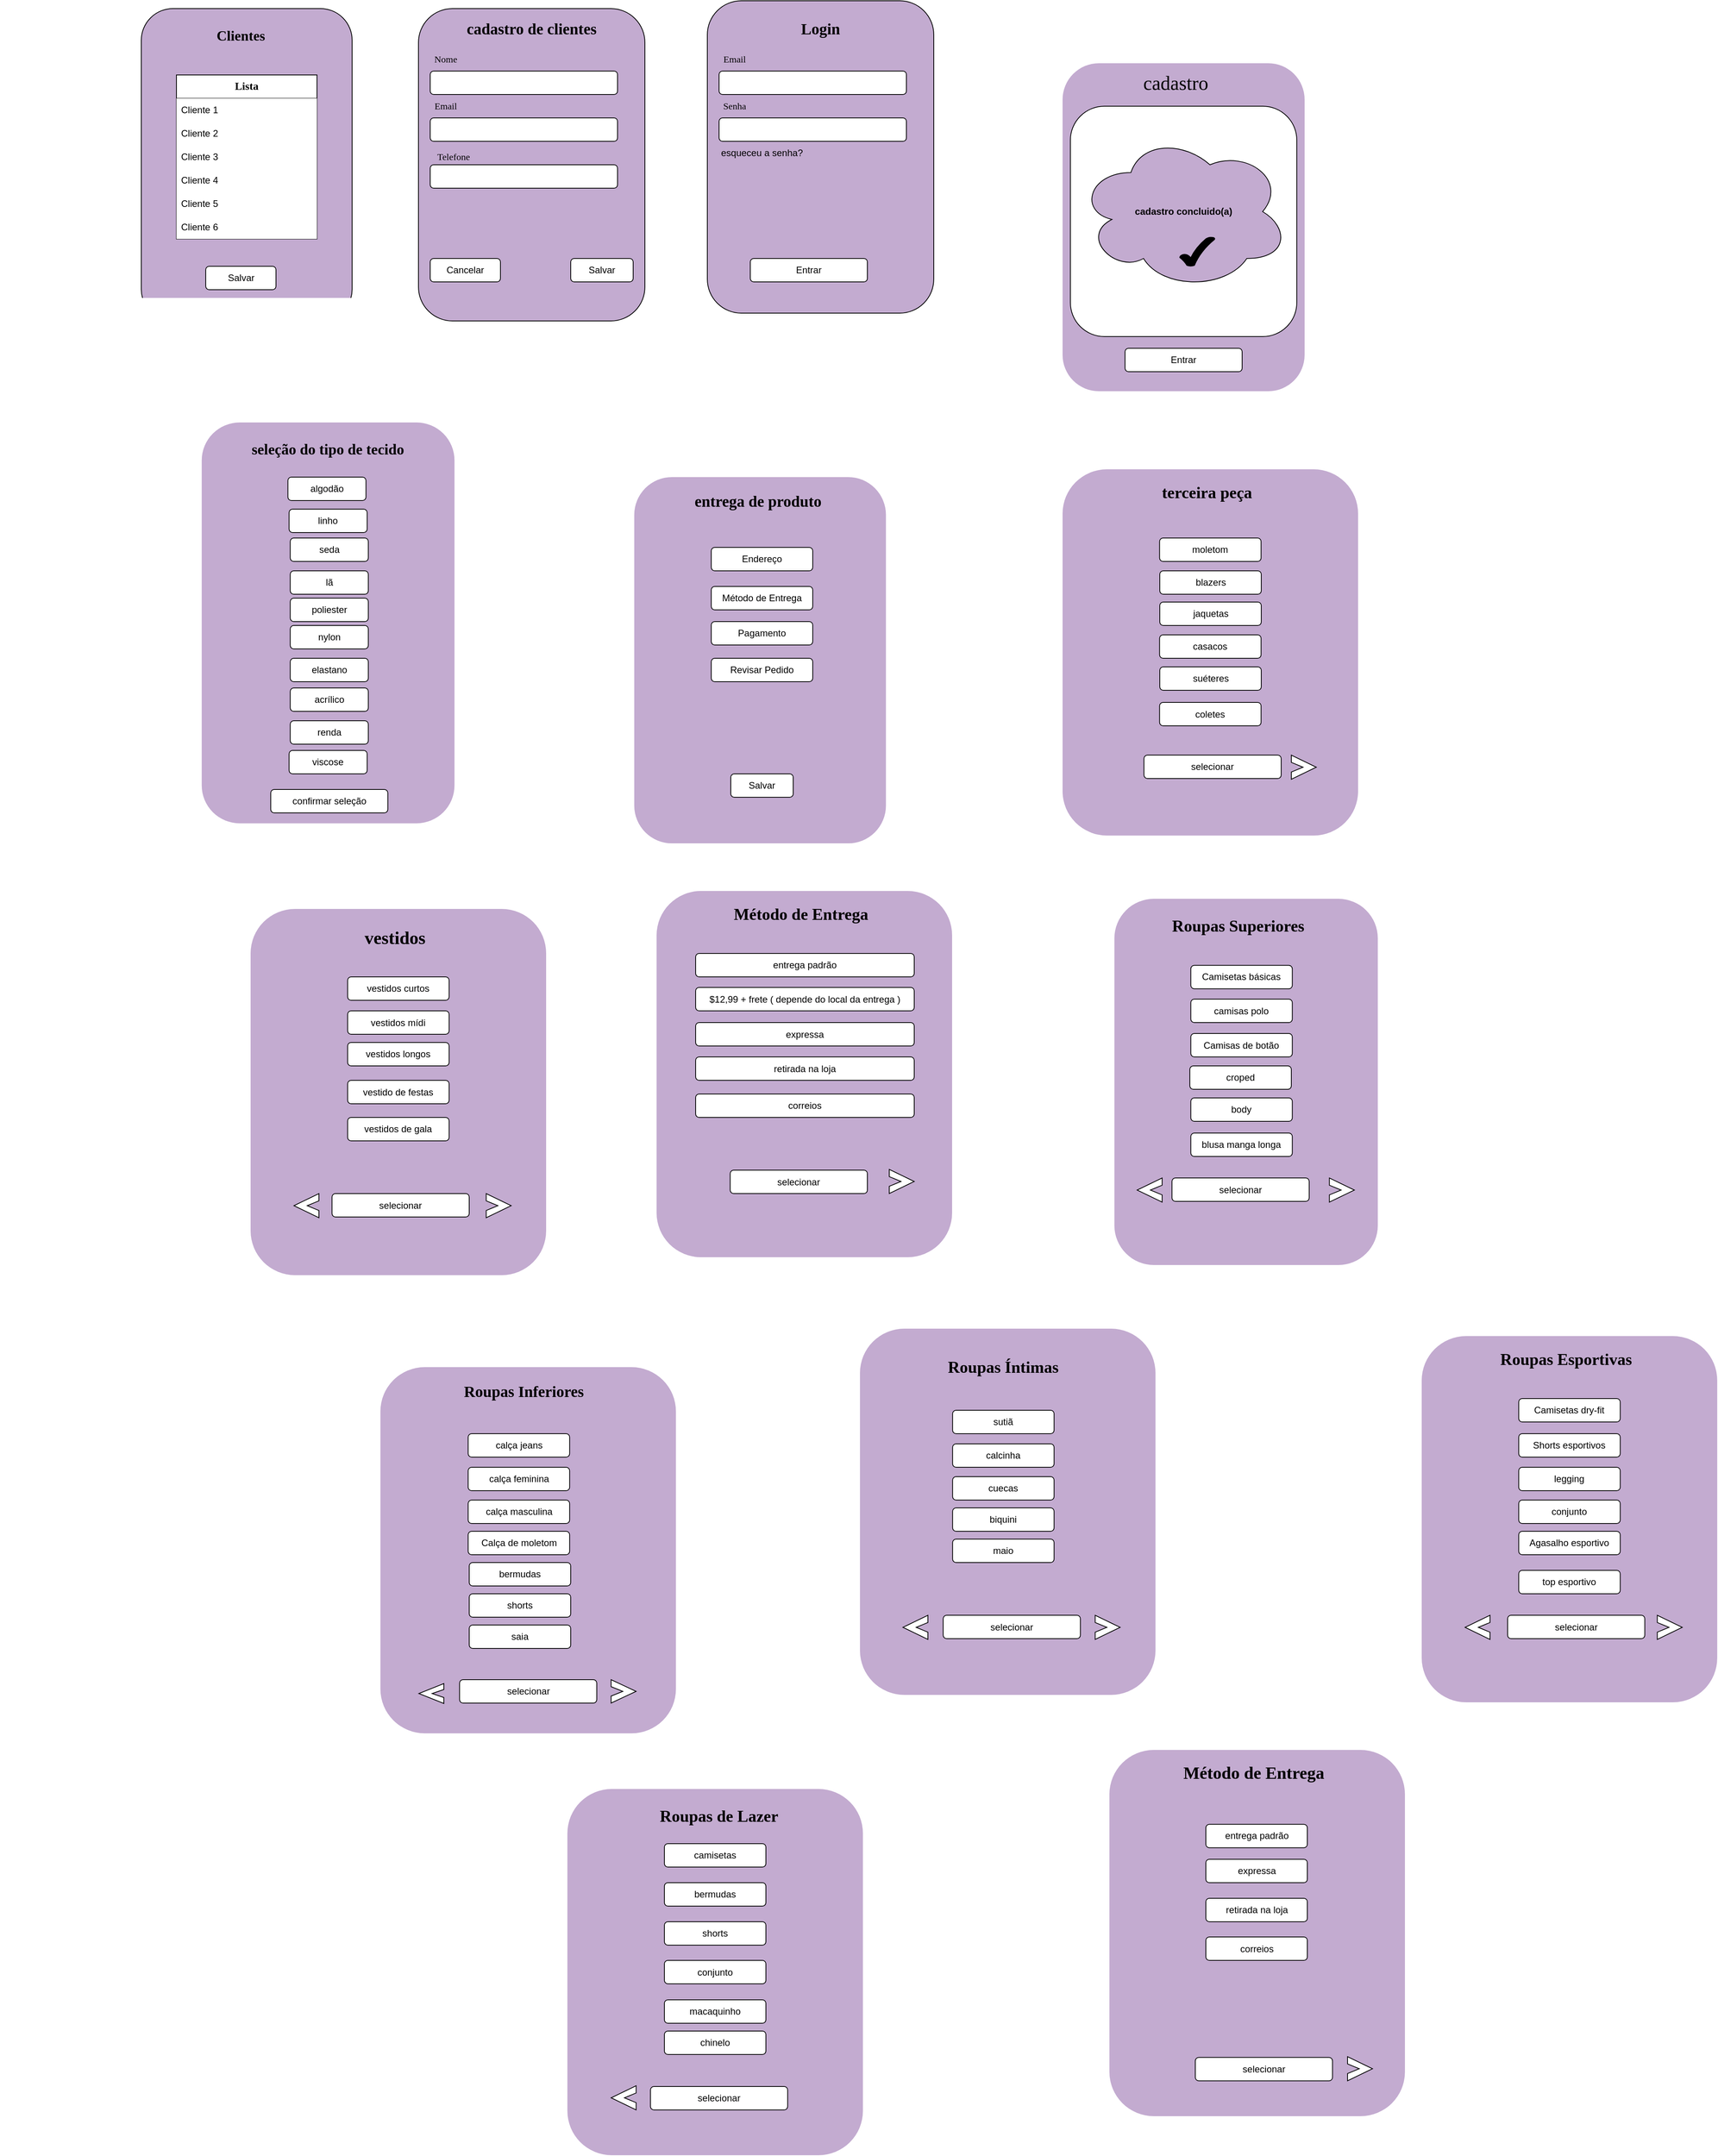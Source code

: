 <mxfile version="24.7.6" pages="3">
  <diagram name="Página-1" id="2lEotLva6-2F8DCIG3a4">
    <mxGraphModel dx="2261" dy="720" grid="1" gridSize="10" guides="1" tooltips="1" connect="1" arrows="1" fold="1" page="1" pageScale="1" pageWidth="827" pageHeight="1169" math="0" shadow="0">
      <root>
        <mxCell id="0" />
        <mxCell id="1" parent="0" />
        <mxCell id="_UxoQGZE6eSeHuv3xSCY-1" value="" style="rounded=1;whiteSpace=wrap;html=1;fillColor=#C3ABD0;gradientColor=none;" parent="1" vertex="1">
          <mxGeometry x="-125" y="440" width="290" height="400" as="geometry" />
        </mxCell>
        <mxCell id="_UxoQGZE6eSeHuv3xSCY-2" value="" style="rounded=1;whiteSpace=wrap;html=1;" parent="1" vertex="1">
          <mxGeometry x="-110" y="520" width="240" height="30" as="geometry" />
        </mxCell>
        <mxCell id="_UxoQGZE6eSeHuv3xSCY-3" value="&lt;font face=&quot;Times New Roman&quot; size=&quot;1&quot; style=&quot;&quot;&gt;&lt;b style=&quot;font-size: 20px;&quot;&gt;cadastro de clientes&lt;/b&gt;&lt;/font&gt;" style="text;html=1;align=center;verticalAlign=middle;whiteSpace=wrap;rounded=0;fillColor=none;strokeWidth=0;" parent="1" vertex="1">
          <mxGeometry x="-90" y="450" width="220" height="30" as="geometry" />
        </mxCell>
        <mxCell id="_UxoQGZE6eSeHuv3xSCY-4" value="&lt;font face=&quot;Times New Roman&quot;&gt;Nome&lt;/font&gt;" style="text;html=1;align=center;verticalAlign=middle;whiteSpace=wrap;rounded=0;" parent="1" vertex="1">
          <mxGeometry x="-120" y="490" width="60" height="30" as="geometry" />
        </mxCell>
        <mxCell id="_UxoQGZE6eSeHuv3xSCY-5" value="" style="rounded=1;whiteSpace=wrap;html=1;" parent="1" vertex="1">
          <mxGeometry x="-110" y="580" width="240" height="30" as="geometry" />
        </mxCell>
        <mxCell id="_UxoQGZE6eSeHuv3xSCY-6" value="&lt;font face=&quot;Times New Roman&quot;&gt;Email&lt;/font&gt;" style="text;html=1;align=center;verticalAlign=middle;whiteSpace=wrap;rounded=0;" parent="1" vertex="1">
          <mxGeometry x="-120" y="550" width="60" height="30" as="geometry" />
        </mxCell>
        <mxCell id="_UxoQGZE6eSeHuv3xSCY-7" value="" style="rounded=1;whiteSpace=wrap;html=1;" parent="1" vertex="1">
          <mxGeometry x="-110" y="640" width="240" height="30" as="geometry" />
        </mxCell>
        <mxCell id="_UxoQGZE6eSeHuv3xSCY-8" value="&lt;font face=&quot;Times New Roman&quot;&gt;Telefone&lt;/font&gt;" style="text;html=1;align=center;verticalAlign=middle;whiteSpace=wrap;rounded=0;" parent="1" vertex="1">
          <mxGeometry x="-110" y="615" width="60" height="30" as="geometry" />
        </mxCell>
        <mxCell id="_UxoQGZE6eSeHuv3xSCY-10" value="Salvar" style="rounded=1;whiteSpace=wrap;html=1;" parent="1" vertex="1">
          <mxGeometry x="70" y="760" width="80" height="30" as="geometry" />
        </mxCell>
        <mxCell id="_UxoQGZE6eSeHuv3xSCY-11" value="Cancelar" style="rounded=1;whiteSpace=wrap;html=1;" parent="1" vertex="1">
          <mxGeometry x="-110" y="760" width="90" height="30" as="geometry" />
        </mxCell>
        <mxCell id="_UxoQGZE6eSeHuv3xSCY-15" value="" style="rounded=1;whiteSpace=wrap;html=1;fillColor=#C3ABD0;" parent="1" vertex="1">
          <mxGeometry x="245" y="430" width="290" height="400" as="geometry" />
        </mxCell>
        <mxCell id="_UxoQGZE6eSeHuv3xSCY-16" value="&lt;span style=&quot;font-size: 15px;&quot;&gt;&lt;b style=&quot;font-size: 20px;&quot;&gt;&lt;font face=&quot;Times New Roman&quot;&gt;Login&lt;/font&gt;&lt;/b&gt;&lt;/span&gt;" style="text;html=1;align=center;verticalAlign=middle;whiteSpace=wrap;rounded=0;" parent="1" vertex="1">
          <mxGeometry x="270" y="450" width="240" height="30" as="geometry" />
        </mxCell>
        <mxCell id="_UxoQGZE6eSeHuv3xSCY-17" value="" style="rounded=1;whiteSpace=wrap;html=1;" parent="1" vertex="1">
          <mxGeometry x="260" y="520" width="240" height="30" as="geometry" />
        </mxCell>
        <mxCell id="_UxoQGZE6eSeHuv3xSCY-18" value="&lt;font face=&quot;Times New Roman&quot;&gt;Email&lt;/font&gt;" style="text;html=1;align=center;verticalAlign=middle;whiteSpace=wrap;rounded=0;" parent="1" vertex="1">
          <mxGeometry x="250" y="490" width="60" height="30" as="geometry" />
        </mxCell>
        <mxCell id="_UxoQGZE6eSeHuv3xSCY-19" value="" style="rounded=1;whiteSpace=wrap;html=1;" parent="1" vertex="1">
          <mxGeometry x="260" y="580" width="240" height="30" as="geometry" />
        </mxCell>
        <mxCell id="_UxoQGZE6eSeHuv3xSCY-20" value="&lt;font face=&quot;Times New Roman&quot;&gt;Senha&lt;/font&gt;" style="text;html=1;align=center;verticalAlign=middle;whiteSpace=wrap;rounded=0;" parent="1" vertex="1">
          <mxGeometry x="250" y="550" width="60" height="30" as="geometry" />
        </mxCell>
        <mxCell id="_UxoQGZE6eSeHuv3xSCY-21" value="Entrar" style="rounded=1;whiteSpace=wrap;html=1;" parent="1" vertex="1">
          <mxGeometry x="300" y="760" width="150" height="30" as="geometry" />
        </mxCell>
        <mxCell id="_UxoQGZE6eSeHuv3xSCY-22" value="esqueceu a senha?" style="text;html=1;align=center;verticalAlign=middle;whiteSpace=wrap;rounded=0;" parent="1" vertex="1">
          <mxGeometry x="260" y="610" width="110" height="30" as="geometry" />
        </mxCell>
        <mxCell id="ugDWyUzmzjep1EJYBJ_S-4" value="" style="rounded=1;whiteSpace=wrap;html=1;fillColor=#C3ABD0;" parent="1" vertex="1">
          <mxGeometry x="-480" y="440" width="270" height="400" as="geometry" />
        </mxCell>
        <mxCell id="ugDWyUzmzjep1EJYBJ_S-5" value="&lt;font face=&quot;Times New Roman&quot; style=&quot;font-size: 18px;&quot;&gt;&lt;b&gt;Clientes&lt;/b&gt;&lt;/font&gt;" style="text;html=1;align=center;verticalAlign=middle;whiteSpace=wrap;rounded=0;" parent="1" vertex="1">
          <mxGeometry x="-420" y="460" width="135" height="30" as="geometry" />
        </mxCell>
        <mxCell id="ugDWyUzmzjep1EJYBJ_S-61" value="" style="shape=tableRow;horizontal=0;startSize=0;swimlaneHead=0;swimlaneBody=0;top=0;left=0;bottom=0;right=0;collapsible=0;dropTarget=0;fillColor=none;points=[[0,0.5],[1,0.5]];portConstraint=eastwest;fontSize=16;strokeColor=inherit;" parent="1" vertex="1">
          <mxGeometry x="-660" y="490" width="180" height="80" as="geometry" />
        </mxCell>
        <mxCell id="ugDWyUzmzjep1EJYBJ_S-63" value="" style="shape=partialRectangle;html=1;whiteSpace=wrap;connectable=0;fillColor=none;top=0;left=0;bottom=0;right=0;overflow=hidden;fontSize=12;strokeColor=inherit;" parent="ugDWyUzmzjep1EJYBJ_S-61" vertex="1">
          <mxGeometry x="60" width="60" height="80" as="geometry">
            <mxRectangle width="60" height="80" as="alternateBounds" />
          </mxGeometry>
        </mxCell>
        <mxCell id="ugDWyUzmzjep1EJYBJ_S-64" value="" style="shape=partialRectangle;html=1;whiteSpace=wrap;connectable=0;fillColor=none;top=0;left=0;bottom=0;right=0;overflow=hidden;fontSize=12;strokeColor=inherit;" parent="ugDWyUzmzjep1EJYBJ_S-61" vertex="1">
          <mxGeometry x="110" y="15" width="60" height="80" as="geometry">
            <mxRectangle width="60" height="80" as="alternateBounds" />
          </mxGeometry>
        </mxCell>
        <mxCell id="ugDWyUzmzjep1EJYBJ_S-65" value="&lt;font face=&quot;Times New Roman&quot; style=&quot;font-size: 14px;&quot;&gt;&lt;b&gt;Lista&lt;/b&gt;&lt;/font&gt;" style="swimlane;fontStyle=0;childLayout=stackLayout;horizontal=1;startSize=30;horizontalStack=0;resizeParent=1;resizeParentMax=0;resizeLast=0;collapsible=1;marginBottom=0;whiteSpace=wrap;html=1;" parent="1" vertex="1">
          <mxGeometry x="-435" y="525" width="180" height="210" as="geometry" />
        </mxCell>
        <mxCell id="ugDWyUzmzjep1EJYBJ_S-66" value="Cliente 1" style="text;strokeColor=none;fillColor=default;align=left;verticalAlign=middle;spacingLeft=4;spacingRight=4;overflow=hidden;points=[[0,0.5],[1,0.5]];portConstraint=eastwest;rotatable=0;whiteSpace=wrap;html=1;" parent="ugDWyUzmzjep1EJYBJ_S-65" vertex="1">
          <mxGeometry y="30" width="180" height="30" as="geometry" />
        </mxCell>
        <mxCell id="ugDWyUzmzjep1EJYBJ_S-67" value="Cliente 2" style="text;strokeColor=none;fillColor=default;align=left;verticalAlign=middle;spacingLeft=4;spacingRight=4;overflow=hidden;points=[[0,0.5],[1,0.5]];portConstraint=eastwest;rotatable=0;whiteSpace=wrap;html=1;" parent="ugDWyUzmzjep1EJYBJ_S-65" vertex="1">
          <mxGeometry y="60" width="180" height="30" as="geometry" />
        </mxCell>
        <mxCell id="ugDWyUzmzjep1EJYBJ_S-69" value="Cliente 3" style="text;strokeColor=none;fillColor=default;align=left;verticalAlign=middle;spacingLeft=4;spacingRight=4;overflow=hidden;points=[[0,0.5],[1,0.5]];portConstraint=eastwest;rotatable=0;whiteSpace=wrap;html=1;" parent="ugDWyUzmzjep1EJYBJ_S-65" vertex="1">
          <mxGeometry y="90" width="180" height="30" as="geometry" />
        </mxCell>
        <mxCell id="ugDWyUzmzjep1EJYBJ_S-71" value="Cliente 4" style="text;strokeColor=none;fillColor=default;align=left;verticalAlign=middle;spacingLeft=4;spacingRight=4;overflow=hidden;points=[[0,0.5],[1,0.5]];portConstraint=eastwest;rotatable=0;whiteSpace=wrap;html=1;" parent="ugDWyUzmzjep1EJYBJ_S-65" vertex="1">
          <mxGeometry y="120" width="180" height="30" as="geometry" />
        </mxCell>
        <mxCell id="ugDWyUzmzjep1EJYBJ_S-72" value="Cliente 5" style="text;strokeColor=none;fillColor=default;align=left;verticalAlign=middle;spacingLeft=4;spacingRight=4;overflow=hidden;points=[[0,0.5],[1,0.5]];portConstraint=eastwest;rotatable=0;whiteSpace=wrap;html=1;" parent="ugDWyUzmzjep1EJYBJ_S-65" vertex="1">
          <mxGeometry y="150" width="180" height="30" as="geometry" />
        </mxCell>
        <mxCell id="ugDWyUzmzjep1EJYBJ_S-73" value="Cliente 6" style="text;strokeColor=none;fillColor=default;align=left;verticalAlign=middle;spacingLeft=4;spacingRight=4;overflow=hidden;points=[[0,0.5],[1,0.5]];portConstraint=eastwest;rotatable=0;whiteSpace=wrap;html=1;" parent="ugDWyUzmzjep1EJYBJ_S-65" vertex="1">
          <mxGeometry y="180" width="180" height="30" as="geometry" />
        </mxCell>
        <mxCell id="ugDWyUzmzjep1EJYBJ_S-75" value="Salvar" style="rounded=1;whiteSpace=wrap;html=1;" parent="1" vertex="1">
          <mxGeometry x="-397.5" y="770" width="90" height="30" as="geometry" />
        </mxCell>
        <mxCell id="-t6I1aWZfqeulJRjrkQ4-1" value="" style="rounded=1;whiteSpace=wrap;html=1;rotation=90;fillColor=#C3ABD0;strokeWidth=5;strokeColor=none;" parent="1" vertex="1">
          <mxGeometry x="645" y="565" width="420" height="310" as="geometry" />
        </mxCell>
        <mxCell id="-t6I1aWZfqeulJRjrkQ4-4" value="" style="rounded=1;whiteSpace=wrap;html=1;" parent="1" vertex="1">
          <mxGeometry x="710" y="565" width="290" height="295" as="geometry" />
        </mxCell>
        <mxCell id="-t6I1aWZfqeulJRjrkQ4-8" value="&lt;b&gt;cadastro concluido(a)&lt;/b&gt;" style="ellipse;shape=cloud;whiteSpace=wrap;html=1;fillColor=#C3ABD0;" parent="1" vertex="1">
          <mxGeometry x="720" y="600" width="270" height="200" as="geometry" />
        </mxCell>
        <mxCell id="-t6I1aWZfqeulJRjrkQ4-10" value="" style="verticalLabelPosition=bottom;verticalAlign=top;html=1;shape=mxgraph.basic.tick;fillColor=#000000;" parent="1" vertex="1">
          <mxGeometry x="850" y="732.5" width="45" height="37.5" as="geometry" />
        </mxCell>
        <mxCell id="-t6I1aWZfqeulJRjrkQ4-11" value="&lt;font style=&quot;font-size: 25px;&quot; face=&quot;Times New Roman&quot;&gt;cadastro&lt;/font&gt;" style="text;html=1;align=center;verticalAlign=middle;whiteSpace=wrap;rounded=0;" parent="1" vertex="1">
          <mxGeometry x="760" y="520" width="170" height="30" as="geometry" />
        </mxCell>
        <mxCell id="-t6I1aWZfqeulJRjrkQ4-13" value="Entrar" style="rounded=1;whiteSpace=wrap;html=1;" parent="1" vertex="1">
          <mxGeometry x="780" y="875" width="150" height="30" as="geometry" />
        </mxCell>
        <mxCell id="Xg9ieeZsACs2xxLz5E4M-1" value="" style="rounded=1;whiteSpace=wrap;html=1;rotation=90;fillColor=#C3ABD0;strokeWidth=4;strokeColor=none;" parent="1" vertex="1">
          <mxGeometry x="-497.42" y="1064.81" width="513.36" height="323.75" as="geometry" />
        </mxCell>
        <mxCell id="Xg9ieeZsACs2xxLz5E4M-17" value="&lt;font size=&quot;1&quot; face=&quot;Times New Roman&quot;&gt;&lt;b style=&quot;font-size: 19px;&quot;&gt;seleção do tipo de tecido&lt;/b&gt;&lt;/font&gt;" style="text;html=1;align=center;verticalAlign=middle;whiteSpace=wrap;rounded=0;" parent="1" vertex="1">
          <mxGeometry x="-350.74" y="990" width="220" height="30" as="geometry" />
        </mxCell>
        <mxCell id="Xg9ieeZsACs2xxLz5E4M-19" value="algodão" style="rounded=1;whiteSpace=wrap;html=1;" parent="1" vertex="1">
          <mxGeometry x="-292.24" y="1040" width="100" height="30" as="geometry" />
        </mxCell>
        <mxCell id="Xg9ieeZsACs2xxLz5E4M-20" value="linho" style="rounded=1;whiteSpace=wrap;html=1;" parent="1" vertex="1">
          <mxGeometry x="-290.74" y="1081" width="100" height="30" as="geometry" />
        </mxCell>
        <mxCell id="Xg9ieeZsACs2xxLz5E4M-21" value="seda" style="rounded=1;whiteSpace=wrap;html=1;" parent="1" vertex="1">
          <mxGeometry x="-289.24" y="1118" width="100" height="30" as="geometry" />
        </mxCell>
        <mxCell id="Xg9ieeZsACs2xxLz5E4M-22" value="lã" style="rounded=1;whiteSpace=wrap;html=1;" parent="1" vertex="1">
          <mxGeometry x="-289.24" y="1160" width="100" height="30" as="geometry" />
        </mxCell>
        <mxCell id="Xg9ieeZsACs2xxLz5E4M-23" value="poliester" style="rounded=1;whiteSpace=wrap;html=1;" parent="1" vertex="1">
          <mxGeometry x="-289.24" y="1195" width="100" height="30" as="geometry" />
        </mxCell>
        <mxCell id="Xg9ieeZsACs2xxLz5E4M-24" value="nylon" style="rounded=1;whiteSpace=wrap;html=1;" parent="1" vertex="1">
          <mxGeometry x="-289.24" y="1230" width="100" height="30" as="geometry" />
        </mxCell>
        <mxCell id="Xg9ieeZsACs2xxLz5E4M-25" value="elastano" style="rounded=1;whiteSpace=wrap;html=1;" parent="1" vertex="1">
          <mxGeometry x="-289.24" y="1272" width="100" height="30" as="geometry" />
        </mxCell>
        <mxCell id="Xg9ieeZsACs2xxLz5E4M-26" value="acrílico" style="rounded=1;whiteSpace=wrap;html=1;" parent="1" vertex="1">
          <mxGeometry x="-289.24" y="1310" width="100" height="30" as="geometry" />
        </mxCell>
        <mxCell id="Xg9ieeZsACs2xxLz5E4M-27" value="renda" style="rounded=1;whiteSpace=wrap;html=1;" parent="1" vertex="1">
          <mxGeometry x="-289.24" y="1352" width="100" height="30" as="geometry" />
        </mxCell>
        <mxCell id="Xg9ieeZsACs2xxLz5E4M-28" value="viscose" style="rounded=1;whiteSpace=wrap;html=1;" parent="1" vertex="1">
          <mxGeometry x="-290.74" y="1390" width="100" height="30" as="geometry" />
        </mxCell>
        <mxCell id="Xg9ieeZsACs2xxLz5E4M-30" value="confirmar seleção" style="rounded=1;whiteSpace=wrap;html=1;" parent="1" vertex="1">
          <mxGeometry x="-314.24" y="1440" width="150" height="30" as="geometry" />
        </mxCell>
        <mxCell id="Xg9ieeZsACs2xxLz5E4M-31" value="" style="rounded=1;whiteSpace=wrap;html=1;rotation=90;fillColor=#C3ABD0;strokeWidth=4;strokeColor=none;" parent="1" vertex="1">
          <mxGeometry x="78.07" y="1113.32" width="469" height="322.37" as="geometry" />
        </mxCell>
        <mxCell id="Xg9ieeZsACs2xxLz5E4M-40" value="&lt;font size=&quot;1&quot; face=&quot;Times New Roman&quot;&gt;&lt;b style=&quot;font-size: 20px;&quot;&gt;entrega de produto&lt;/b&gt;&lt;/font&gt;" style="text;html=1;align=center;verticalAlign=middle;whiteSpace=wrap;rounded=0;" parent="1" vertex="1">
          <mxGeometry x="180" y="1055" width="260" height="30" as="geometry" />
        </mxCell>
        <mxCell id="Xg9ieeZsACs2xxLz5E4M-41" value="Endereço" style="rounded=1;whiteSpace=wrap;html=1;" parent="1" vertex="1">
          <mxGeometry x="250" y="1130" width="130" height="30" as="geometry" />
        </mxCell>
        <mxCell id="Xg9ieeZsACs2xxLz5E4M-42" value="Método de Entrega" style="rounded=1;whiteSpace=wrap;html=1;" parent="1" vertex="1">
          <mxGeometry x="250" y="1180" width="130" height="30" as="geometry" />
        </mxCell>
        <mxCell id="Xg9ieeZsACs2xxLz5E4M-43" value="Pagamento" style="rounded=1;whiteSpace=wrap;html=1;" parent="1" vertex="1">
          <mxGeometry x="250" y="1225" width="130" height="30" as="geometry" />
        </mxCell>
        <mxCell id="Xg9ieeZsACs2xxLz5E4M-44" value="Revisar Pedido" style="rounded=1;whiteSpace=wrap;html=1;" parent="1" vertex="1">
          <mxGeometry x="250" y="1272" width="130" height="30" as="geometry" />
        </mxCell>
        <mxCell id="Xg9ieeZsACs2xxLz5E4M-45" value="Salvar" style="rounded=1;whiteSpace=wrap;html=1;" parent="1" vertex="1">
          <mxGeometry x="275" y="1420" width="80" height="30" as="geometry" />
        </mxCell>
        <mxCell id="Xg9ieeZsACs2xxLz5E4M-46" value="" style="rounded=1;whiteSpace=wrap;html=1;rotation=90;fillColor=#C3ABD0;strokeWidth=4;strokeColor=none;" parent="1" vertex="1">
          <mxGeometry x="654.75" y="1075.25" width="469" height="378.5" as="geometry" />
        </mxCell>
        <mxCell id="Xg9ieeZsACs2xxLz5E4M-57" value="" style="html=1;shadow=0;dashed=0;align=center;verticalAlign=middle;shape=mxgraph.arrows2.arrow;dy=0.6;dx=40;notch=15;" parent="1" vertex="1">
          <mxGeometry x="993" y="1396" width="32" height="31" as="geometry" />
        </mxCell>
        <mxCell id="Xg9ieeZsACs2xxLz5E4M-58" value="&lt;font size=&quot;1&quot; style=&quot;&quot; face=&quot;Times New Roman&quot;&gt;&lt;b style=&quot;font-size: 21px;&quot;&gt;terceira peça&lt;/b&gt;&lt;/font&gt;" style="text;html=1;align=center;verticalAlign=middle;whiteSpace=wrap;rounded=0;" parent="1" vertex="1">
          <mxGeometry x="780" y="1045" width="210" height="30" as="geometry" />
        </mxCell>
        <mxCell id="Xg9ieeZsACs2xxLz5E4M-59" value="moletom" style="rounded=1;whiteSpace=wrap;html=1;" parent="1" vertex="1">
          <mxGeometry x="824.25" y="1118" width="130" height="30" as="geometry" />
        </mxCell>
        <mxCell id="Xg9ieeZsACs2xxLz5E4M-60" value="blazers" style="rounded=1;whiteSpace=wrap;html=1;" parent="1" vertex="1">
          <mxGeometry x="824.5" y="1160" width="130" height="30" as="geometry" />
        </mxCell>
        <mxCell id="Xg9ieeZsACs2xxLz5E4M-61" value="jaquetas" style="rounded=1;whiteSpace=wrap;html=1;" parent="1" vertex="1">
          <mxGeometry x="824.5" y="1200" width="130" height="30" as="geometry" />
        </mxCell>
        <mxCell id="Xg9ieeZsACs2xxLz5E4M-62" value="casacos" style="rounded=1;whiteSpace=wrap;html=1;" parent="1" vertex="1">
          <mxGeometry x="824.25" y="1242" width="130" height="30" as="geometry" />
        </mxCell>
        <mxCell id="Xg9ieeZsACs2xxLz5E4M-63" value="suéteres" style="rounded=1;whiteSpace=wrap;html=1;" parent="1" vertex="1">
          <mxGeometry x="824.5" y="1283" width="130" height="30" as="geometry" />
        </mxCell>
        <mxCell id="Xg9ieeZsACs2xxLz5E4M-65" value="coletes" style="rounded=1;whiteSpace=wrap;html=1;" parent="1" vertex="1">
          <mxGeometry x="824.25" y="1328.5" width="130" height="30" as="geometry" />
        </mxCell>
        <mxCell id="Xg9ieeZsACs2xxLz5E4M-66" value="selecionar" style="rounded=1;whiteSpace=wrap;html=1;" parent="1" vertex="1">
          <mxGeometry x="804.25" y="1396" width="175.75" height="30" as="geometry" />
        </mxCell>
        <mxCell id="Xg9ieeZsACs2xxLz5E4M-67" value="" style="rounded=1;whiteSpace=wrap;html=1;rotation=90;fillColor=#C3ABD0;strokeWidth=4;strokeColor=none;" parent="1" vertex="1">
          <mxGeometry x="-385.25" y="1638.25" width="469" height="378.5" as="geometry" />
        </mxCell>
        <mxCell id="Xg9ieeZsACs2xxLz5E4M-77" value="" style="html=1;shadow=0;dashed=0;align=center;verticalAlign=middle;shape=mxgraph.arrows2.arrow;dy=0.6;dx=40;notch=15;" parent="1" vertex="1">
          <mxGeometry x="-38.25" y="1957.5" width="32" height="31" as="geometry" />
        </mxCell>
        <mxCell id="Xg9ieeZsACs2xxLz5E4M-78" value="" style="html=1;shadow=0;dashed=0;align=center;verticalAlign=middle;shape=mxgraph.arrows2.arrow;dy=0.6;dx=40;notch=15;rotation=-180;" parent="1" vertex="1">
          <mxGeometry x="-284.5" y="1957.5" width="32" height="31" as="geometry" />
        </mxCell>
        <mxCell id="Xg9ieeZsACs2xxLz5E4M-79" value="&lt;b&gt;&lt;font style=&quot;font-size: 23px;&quot; face=&quot;Times New Roman&quot;&gt;vestidos&lt;/font&gt;&lt;/b&gt;" style="text;html=1;align=center;verticalAlign=middle;whiteSpace=wrap;rounded=0;" parent="1" vertex="1">
          <mxGeometry x="-185" y="1615.25" width="60" height="30" as="geometry" />
        </mxCell>
        <mxCell id="Xg9ieeZsACs2xxLz5E4M-80" value="vestidos curtos" style="rounded=1;whiteSpace=wrap;html=1;" parent="1" vertex="1">
          <mxGeometry x="-215.75" y="1680" width="130" height="30" as="geometry" />
        </mxCell>
        <mxCell id="Xg9ieeZsACs2xxLz5E4M-81" value="vestidos mídi" style="rounded=1;whiteSpace=wrap;html=1;" parent="1" vertex="1">
          <mxGeometry x="-215.75" y="1723.5" width="130" height="30" as="geometry" />
        </mxCell>
        <mxCell id="Xg9ieeZsACs2xxLz5E4M-82" value="vestidos longos" style="rounded=1;whiteSpace=wrap;html=1;" parent="1" vertex="1">
          <mxGeometry x="-215.75" y="1764" width="130" height="30" as="geometry" />
        </mxCell>
        <mxCell id="Xg9ieeZsACs2xxLz5E4M-84" value="vestido de festas" style="rounded=1;whiteSpace=wrap;html=1;" parent="1" vertex="1">
          <mxGeometry x="-215.75" y="1812.5" width="130" height="30" as="geometry" />
        </mxCell>
        <mxCell id="Xg9ieeZsACs2xxLz5E4M-85" value="vestidos de gala" style="rounded=1;whiteSpace=wrap;html=1;" parent="1" vertex="1">
          <mxGeometry x="-215.75" y="1860" width="130" height="30" as="geometry" />
        </mxCell>
        <mxCell id="Xg9ieeZsACs2xxLz5E4M-86" value="selecionar" style="rounded=1;whiteSpace=wrap;html=1;" parent="1" vertex="1">
          <mxGeometry x="-235.75" y="1957.5" width="175.75" height="30" as="geometry" />
        </mxCell>
        <mxCell id="Xg9ieeZsACs2xxLz5E4M-87" value="" style="rounded=1;whiteSpace=wrap;html=1;rotation=90;fillColor=#C3ABD0;strokeWidth=4;strokeColor=none;" parent="1" vertex="1">
          <mxGeometry x="134.75" y="1615.25" width="469" height="378.5" as="geometry" />
        </mxCell>
        <mxCell id="Xg9ieeZsACs2xxLz5E4M-101" value="&lt;font size=&quot;1&quot; face=&quot;Times New Roman&quot;&gt;&lt;b style=&quot;font-size: 21px;&quot;&gt;Método de Entrega&lt;/b&gt;&lt;/font&gt;" style="text;html=1;align=center;verticalAlign=middle;whiteSpace=wrap;rounded=0;" parent="1" vertex="1">
          <mxGeometry x="250" y="1585" width="230" height="30" as="geometry" />
        </mxCell>
        <mxCell id="Xg9ieeZsACs2xxLz5E4M-102" value="entrega padrão" style="rounded=1;whiteSpace=wrap;html=1;" parent="1" vertex="1">
          <mxGeometry x="230" y="1650" width="280" height="30" as="geometry" />
        </mxCell>
        <mxCell id="Xg9ieeZsACs2xxLz5E4M-103" value="$12,99 + frete ( depende do local da entrega )" style="rounded=1;whiteSpace=wrap;html=1;" parent="1" vertex="1">
          <mxGeometry x="230" y="1693.5" width="280" height="30" as="geometry" />
        </mxCell>
        <mxCell id="Xg9ieeZsACs2xxLz5E4M-104" value="expressa" style="rounded=1;whiteSpace=wrap;html=1;" parent="1" vertex="1">
          <mxGeometry x="230" y="1738.5" width="280" height="30" as="geometry" />
        </mxCell>
        <mxCell id="Xg9ieeZsACs2xxLz5E4M-105" value="retirada na loja" style="rounded=1;whiteSpace=wrap;html=1;" parent="1" vertex="1">
          <mxGeometry x="230" y="1782.5" width="280" height="30" as="geometry" />
        </mxCell>
        <mxCell id="Xg9ieeZsACs2xxLz5E4M-106" value="correios" style="rounded=1;whiteSpace=wrap;html=1;" parent="1" vertex="1">
          <mxGeometry x="230" y="1830" width="280" height="30" as="geometry" />
        </mxCell>
        <mxCell id="Xg9ieeZsACs2xxLz5E4M-108" value="selecionar" style="rounded=1;whiteSpace=wrap;html=1;" parent="1" vertex="1">
          <mxGeometry x="274.25" y="1927.5" width="175.75" height="30" as="geometry" />
        </mxCell>
        <mxCell id="Xg9ieeZsACs2xxLz5E4M-110" value="" style="html=1;shadow=0;dashed=0;align=center;verticalAlign=middle;shape=mxgraph.arrows2.arrow;dy=0.6;dx=40;notch=15;" parent="1" vertex="1">
          <mxGeometry x="478" y="1926.5" width="32" height="31" as="geometry" />
        </mxCell>
        <mxCell id="Xg9ieeZsACs2xxLz5E4M-113" value="" style="rounded=1;whiteSpace=wrap;html=1;rotation=90;fillColor=#C3ABD0;strokeWidth=4;strokeColor=none;" parent="1" vertex="1">
          <mxGeometry x="700.57" y="1645.82" width="469" height="337.37" as="geometry" />
        </mxCell>
        <mxCell id="Xg9ieeZsACs2xxLz5E4M-123" value="" style="html=1;shadow=0;dashed=0;align=center;verticalAlign=middle;shape=mxgraph.arrows2.arrow;dy=0.6;dx=40;notch=15;" parent="1" vertex="1">
          <mxGeometry x="1041.75" y="1937.5" width="32" height="31" as="geometry" />
        </mxCell>
        <mxCell id="Xg9ieeZsACs2xxLz5E4M-124" value="" style="html=1;shadow=0;dashed=0;align=center;verticalAlign=middle;shape=mxgraph.arrows2.arrow;dy=0.6;dx=40;notch=15;rotation=-180;" parent="1" vertex="1">
          <mxGeometry x="795.5" y="1937.5" width="32" height="31" as="geometry" />
        </mxCell>
        <mxCell id="Xg9ieeZsACs2xxLz5E4M-126" value="&lt;font size=&quot;1&quot; face=&quot;Times New Roman&quot;&gt;&lt;b style=&quot;font-size: 21px;&quot;&gt;Roupas Superiores&lt;/b&gt;&lt;/font&gt;" style="text;html=1;align=center;verticalAlign=middle;whiteSpace=wrap;rounded=0;" parent="1" vertex="1">
          <mxGeometry x="830" y="1600" width="190" height="30" as="geometry" />
        </mxCell>
        <mxCell id="Xg9ieeZsACs2xxLz5E4M-127" value="Camisetas básicas" style="rounded=1;whiteSpace=wrap;html=1;" parent="1" vertex="1">
          <mxGeometry x="864.25" y="1665.25" width="130" height="30" as="geometry" />
        </mxCell>
        <mxCell id="Xg9ieeZsACs2xxLz5E4M-128" value="camisas polo" style="rounded=1;whiteSpace=wrap;html=1;" parent="1" vertex="1">
          <mxGeometry x="864.25" y="1708.5" width="130" height="30" as="geometry" />
        </mxCell>
        <mxCell id="Xg9ieeZsACs2xxLz5E4M-129" value="Camisas de botão" style="rounded=1;whiteSpace=wrap;html=1;" parent="1" vertex="1">
          <mxGeometry x="864.25" y="1752.5" width="130" height="30" as="geometry" />
        </mxCell>
        <mxCell id="Xg9ieeZsACs2xxLz5E4M-132" value="croped" style="rounded=1;whiteSpace=wrap;html=1;" parent="1" vertex="1">
          <mxGeometry x="863" y="1794" width="130" height="30" as="geometry" />
        </mxCell>
        <mxCell id="Xg9ieeZsACs2xxLz5E4M-134" value="body" style="rounded=1;whiteSpace=wrap;html=1;" parent="1" vertex="1">
          <mxGeometry x="864.25" y="1835" width="130" height="30" as="geometry" />
        </mxCell>
        <mxCell id="Xg9ieeZsACs2xxLz5E4M-135" value="selecionar" style="rounded=1;whiteSpace=wrap;html=1;" parent="1" vertex="1">
          <mxGeometry x="840.13" y="1937.5" width="175.75" height="30" as="geometry" />
        </mxCell>
        <mxCell id="Xg9ieeZsACs2xxLz5E4M-136" value="blusa manga longa" style="rounded=1;whiteSpace=wrap;html=1;" parent="1" vertex="1">
          <mxGeometry x="864.25" y="1880" width="130" height="30" as="geometry" />
        </mxCell>
        <mxCell id="Xg9ieeZsACs2xxLz5E4M-137" value="" style="rounded=1;whiteSpace=wrap;html=1;rotation=90;fillColor=#C3ABD0;strokeWidth=4;strokeColor=none;" parent="1" vertex="1">
          <mxGeometry x="-219" y="2225" width="469" height="378.5" as="geometry" />
        </mxCell>
        <mxCell id="Xg9ieeZsACs2xxLz5E4M-146" value="" style="html=1;shadow=0;dashed=0;align=center;verticalAlign=middle;shape=mxgraph.arrows2.arrow;dy=0.6;dx=40;notch=15;" parent="1" vertex="1">
          <mxGeometry x="121.75" y="2580" width="32" height="30" as="geometry" />
        </mxCell>
        <mxCell id="Xg9ieeZsACs2xxLz5E4M-147" value="" style="html=1;shadow=0;dashed=0;align=center;verticalAlign=middle;shape=mxgraph.arrows2.arrow;dy=0.6;dx=40;notch=15;rotation=-180;" parent="1" vertex="1">
          <mxGeometry x="-124.5" y="2585" width="32" height="25.5" as="geometry" />
        </mxCell>
        <mxCell id="Xg9ieeZsACs2xxLz5E4M-148" value="&lt;font size=&quot;1&quot; face=&quot;Times New Roman&quot;&gt;&lt;b style=&quot;font-size: 20px;&quot;&gt;Roupas Inferiores&lt;/b&gt;&lt;/font&gt;" style="text;html=1;align=center;verticalAlign=middle;whiteSpace=wrap;rounded=0;" parent="1" vertex="1">
          <mxGeometry x="-100" y="2195" width="220" height="30" as="geometry" />
        </mxCell>
        <mxCell id="Xg9ieeZsACs2xxLz5E4M-149" value="calça jeans" style="rounded=1;whiteSpace=wrap;html=1;" parent="1" vertex="1">
          <mxGeometry x="-61.37" y="2265" width="130" height="30" as="geometry" />
        </mxCell>
        <mxCell id="Xg9ieeZsACs2xxLz5E4M-151" value="calça feminina" style="rounded=1;whiteSpace=wrap;html=1;" parent="1" vertex="1">
          <mxGeometry x="-61.38" y="2308" width="130" height="30" as="geometry" />
        </mxCell>
        <mxCell id="Xg9ieeZsACs2xxLz5E4M-152" value="calça masculina" style="rounded=1;whiteSpace=wrap;html=1;" parent="1" vertex="1">
          <mxGeometry x="-61.38" y="2350" width="130" height="30" as="geometry" />
        </mxCell>
        <mxCell id="Xg9ieeZsACs2xxLz5E4M-153" value="Calça de moletom" style="rounded=1;whiteSpace=wrap;html=1;" parent="1" vertex="1">
          <mxGeometry x="-61.38" y="2390" width="130" height="30" as="geometry" />
        </mxCell>
        <mxCell id="Xg9ieeZsACs2xxLz5E4M-154" value="bermudas" style="rounded=1;whiteSpace=wrap;html=1;" parent="1" vertex="1">
          <mxGeometry x="-60" y="2430" width="130" height="30" as="geometry" />
        </mxCell>
        <mxCell id="Xg9ieeZsACs2xxLz5E4M-155" value="shorts" style="rounded=1;whiteSpace=wrap;html=1;" parent="1" vertex="1">
          <mxGeometry x="-60" y="2470" width="130" height="30" as="geometry" />
        </mxCell>
        <mxCell id="Xg9ieeZsACs2xxLz5E4M-158" value="saia" style="rounded=1;whiteSpace=wrap;html=1;" parent="1" vertex="1">
          <mxGeometry x="-60" y="2510" width="130" height="30" as="geometry" />
        </mxCell>
        <mxCell id="Xg9ieeZsACs2xxLz5E4M-159" value="selecionar" style="rounded=1;whiteSpace=wrap;html=1;" parent="1" vertex="1">
          <mxGeometry x="-72.37" y="2580" width="175.75" height="30" as="geometry" />
        </mxCell>
        <mxCell id="Xg9ieeZsACs2xxLz5E4M-160" value="" style="rounded=1;whiteSpace=wrap;html=1;rotation=90;fillColor=#C3ABD0;strokeWidth=4;strokeColor=none;" parent="1" vertex="1">
          <mxGeometry x="395.25" y="2175.75" width="469" height="378.5" as="geometry" />
        </mxCell>
        <mxCell id="Xg9ieeZsACs2xxLz5E4M-167" value="" style="html=1;shadow=0;dashed=0;align=center;verticalAlign=middle;shape=mxgraph.arrows2.arrow;dy=0.6;dx=40;notch=15;" parent="1" vertex="1">
          <mxGeometry x="741.75" y="2497.5" width="32" height="31" as="geometry" />
        </mxCell>
        <mxCell id="Xg9ieeZsACs2xxLz5E4M-168" value="" style="html=1;shadow=0;dashed=0;align=center;verticalAlign=middle;shape=mxgraph.arrows2.arrow;dy=0.6;dx=40;notch=15;rotation=-180;" parent="1" vertex="1">
          <mxGeometry x="495.5" y="2497.5" width="32" height="31" as="geometry" />
        </mxCell>
        <mxCell id="Xg9ieeZsACs2xxLz5E4M-169" value="&lt;b&gt;&lt;font style=&quot;font-size: 21px;&quot; face=&quot;Times New Roman&quot;&gt;Roupas Íntimas&lt;/font&gt;&lt;/b&gt;" style="text;html=1;align=center;verticalAlign=middle;whiteSpace=wrap;rounded=0;" parent="1" vertex="1">
          <mxGeometry x="500" y="2165" width="248.26" height="30" as="geometry" />
        </mxCell>
        <mxCell id="Xg9ieeZsACs2xxLz5E4M-170" value="sutiã" style="rounded=1;whiteSpace=wrap;html=1;" parent="1" vertex="1">
          <mxGeometry x="559.13" y="2235" width="130" height="30" as="geometry" />
        </mxCell>
        <mxCell id="Xg9ieeZsACs2xxLz5E4M-171" value="cuecas" style="rounded=1;whiteSpace=wrap;html=1;" parent="1" vertex="1">
          <mxGeometry x="559.13" y="2320" width="130" height="30" as="geometry" />
        </mxCell>
        <mxCell id="Xg9ieeZsACs2xxLz5E4M-172" value="calcinha" style="rounded=1;whiteSpace=wrap;html=1;" parent="1" vertex="1">
          <mxGeometry x="559.13" y="2278" width="130" height="30" as="geometry" />
        </mxCell>
        <mxCell id="Xg9ieeZsACs2xxLz5E4M-173" value="biquini" style="rounded=1;whiteSpace=wrap;html=1;" parent="1" vertex="1">
          <mxGeometry x="559.13" y="2360" width="130" height="30" as="geometry" />
        </mxCell>
        <mxCell id="Xg9ieeZsACs2xxLz5E4M-174" value="maio" style="rounded=1;whiteSpace=wrap;html=1;" parent="1" vertex="1">
          <mxGeometry x="559.13" y="2400" width="130" height="30" as="geometry" />
        </mxCell>
        <mxCell id="Xg9ieeZsACs2xxLz5E4M-175" value="selecionar" style="rounded=1;whiteSpace=wrap;html=1;" parent="1" vertex="1">
          <mxGeometry x="547.07" y="2497.5" width="175.75" height="30" as="geometry" />
        </mxCell>
        <mxCell id="Xg9ieeZsACs2xxLz5E4M-185" value="" style="rounded=1;whiteSpace=wrap;html=1;rotation=90;fillColor=#C3ABD0;strokeWidth=4;strokeColor=none;" parent="1" vertex="1">
          <mxGeometry x="1114.75" y="2185.25" width="469" height="378.5" as="geometry" />
        </mxCell>
        <mxCell id="Xg9ieeZsACs2xxLz5E4M-193" value="" style="html=1;shadow=0;dashed=0;align=center;verticalAlign=middle;shape=mxgraph.arrows2.arrow;dy=0.6;dx=40;notch=15;" parent="1" vertex="1">
          <mxGeometry x="1461.75" y="2497.5" width="32" height="31" as="geometry" />
        </mxCell>
        <mxCell id="Xg9ieeZsACs2xxLz5E4M-194" value="" style="html=1;shadow=0;dashed=0;align=center;verticalAlign=middle;shape=mxgraph.arrows2.arrow;dy=0.6;dx=40;notch=15;rotation=-180;" parent="1" vertex="1">
          <mxGeometry x="1215.5" y="2497.5" width="32" height="31" as="geometry" />
        </mxCell>
        <mxCell id="Xg9ieeZsACs2xxLz5E4M-195" value="&lt;font size=&quot;1&quot; face=&quot;Times New Roman&quot;&gt;&lt;b style=&quot;font-size: 21px;&quot;&gt;Roupas Esportivas&lt;/b&gt;&lt;/font&gt;" style="text;html=1;align=center;verticalAlign=middle;whiteSpace=wrap;rounded=0;" parent="1" vertex="1">
          <mxGeometry x="1220" y="2155" width="250" height="30" as="geometry" />
        </mxCell>
        <mxCell id="Xg9ieeZsACs2xxLz5E4M-196" value="Camisetas dry-fit" style="rounded=1;whiteSpace=wrap;html=1;" parent="1" vertex="1">
          <mxGeometry x="1284.25" y="2220" width="130" height="30" as="geometry" />
        </mxCell>
        <mxCell id="Xg9ieeZsACs2xxLz5E4M-198" value="Shorts esportivos" style="rounded=1;whiteSpace=wrap;html=1;" parent="1" vertex="1">
          <mxGeometry x="1284.25" y="2265" width="130" height="30" as="geometry" />
        </mxCell>
        <mxCell id="Xg9ieeZsACs2xxLz5E4M-199" value="legging" style="rounded=1;whiteSpace=wrap;html=1;" parent="1" vertex="1">
          <mxGeometry x="1284.25" y="2308" width="130" height="30" as="geometry" />
        </mxCell>
        <mxCell id="Xg9ieeZsACs2xxLz5E4M-200" value="conjunto" style="rounded=1;whiteSpace=wrap;html=1;" parent="1" vertex="1">
          <mxGeometry x="1284.25" y="2350" width="130" height="30" as="geometry" />
        </mxCell>
        <mxCell id="Xg9ieeZsACs2xxLz5E4M-201" value="Agasalho esportivo" style="rounded=1;whiteSpace=wrap;html=1;" parent="1" vertex="1">
          <mxGeometry x="1284.25" y="2390" width="130" height="30" as="geometry" />
        </mxCell>
        <mxCell id="Xg9ieeZsACs2xxLz5E4M-202" value="selecionar" style="rounded=1;whiteSpace=wrap;html=1;" parent="1" vertex="1">
          <mxGeometry x="1270" y="2497.5" width="175.75" height="30" as="geometry" />
        </mxCell>
        <mxCell id="Xg9ieeZsACs2xxLz5E4M-203" value="top esportivo" style="rounded=1;whiteSpace=wrap;html=1;" parent="1" vertex="1">
          <mxGeometry x="1284.25" y="2440" width="130" height="30" as="geometry" />
        </mxCell>
        <mxCell id="Xg9ieeZsACs2xxLz5E4M-204" value="" style="rounded=1;whiteSpace=wrap;html=1;rotation=90;fillColor=#C3ABD0;strokeWidth=4;strokeColor=none;" parent="1" vertex="1">
          <mxGeometry x="20.5" y="2765.25" width="469" height="378.5" as="geometry" />
        </mxCell>
        <mxCell id="Xg9ieeZsACs2xxLz5E4M-212" value="" style="html=1;shadow=0;dashed=0;align=center;verticalAlign=middle;shape=mxgraph.arrows2.arrow;dy=0.6;dx=40;notch=15;rotation=-180;" parent="1" vertex="1">
          <mxGeometry x="121.75" y="3100" width="32" height="31" as="geometry" />
        </mxCell>
        <mxCell id="Xg9ieeZsACs2xxLz5E4M-213" value="&lt;b&gt;&lt;font style=&quot;font-size: 21px;&quot; face=&quot;Times New Roman&quot;&gt;Roupas de Lazer&lt;/font&gt;&lt;/b&gt;" style="text;html=1;align=center;verticalAlign=middle;whiteSpace=wrap;rounded=0;" parent="1" vertex="1">
          <mxGeometry x="130" y="2730" width="260" height="50" as="geometry" />
        </mxCell>
        <mxCell id="Xg9ieeZsACs2xxLz5E4M-215" value="camisetas" style="rounded=1;whiteSpace=wrap;html=1;" parent="1" vertex="1">
          <mxGeometry x="190" y="2790" width="130" height="30" as="geometry" />
        </mxCell>
        <mxCell id="Xg9ieeZsACs2xxLz5E4M-216" value="bermudas" style="rounded=1;whiteSpace=wrap;html=1;" parent="1" vertex="1">
          <mxGeometry x="190" y="2840" width="130" height="30" as="geometry" />
        </mxCell>
        <mxCell id="Xg9ieeZsACs2xxLz5E4M-217" value="macaquinho" style="rounded=1;whiteSpace=wrap;html=1;" parent="1" vertex="1">
          <mxGeometry x="190" y="2990" width="130" height="30" as="geometry" />
        </mxCell>
        <mxCell id="Xg9ieeZsACs2xxLz5E4M-218" value="conjunto" style="rounded=1;whiteSpace=wrap;html=1;" parent="1" vertex="1">
          <mxGeometry x="190" y="2939.5" width="130" height="30" as="geometry" />
        </mxCell>
        <mxCell id="Xg9ieeZsACs2xxLz5E4M-219" value="shorts" style="rounded=1;whiteSpace=wrap;html=1;" parent="1" vertex="1">
          <mxGeometry x="190" y="2890" width="130" height="30" as="geometry" />
        </mxCell>
        <mxCell id="Xg9ieeZsACs2xxLz5E4M-220" value="chinelo" style="rounded=1;whiteSpace=wrap;html=1;" parent="1" vertex="1">
          <mxGeometry x="190" y="3030" width="130" height="30" as="geometry" />
        </mxCell>
        <mxCell id="Xg9ieeZsACs2xxLz5E4M-221" value="selecionar" style="rounded=1;whiteSpace=wrap;html=1;" parent="1" vertex="1">
          <mxGeometry x="172.13" y="3101" width="175.75" height="30" as="geometry" />
        </mxCell>
        <mxCell id="wlN3uE7UlxphDqcmOWfM-1" value="" style="rounded=1;whiteSpace=wrap;html=1;rotation=90;fillColor=#C3ABD0;strokeWidth=4;strokeColor=none;" vertex="1" parent="1">
          <mxGeometry x="714.75" y="2715.25" width="469" height="378.5" as="geometry" />
        </mxCell>
        <mxCell id="wlN3uE7UlxphDqcmOWfM-10" value="&lt;b&gt;&lt;font style=&quot;font-size: 22px;&quot; face=&quot;Times New Roman&quot;&gt;Método de Entrega&lt;/font&gt;&lt;/b&gt;" style="text;html=1;align=center;verticalAlign=middle;whiteSpace=wrap;rounded=0;" vertex="1" parent="1">
          <mxGeometry x="790" y="2685" width="310" height="30" as="geometry" />
        </mxCell>
        <mxCell id="wlN3uE7UlxphDqcmOWfM-11" value="entrega padrão" style="rounded=1;whiteSpace=wrap;html=1;" vertex="1" parent="1">
          <mxGeometry x="883.51" y="2765.25" width="130" height="30" as="geometry" />
        </mxCell>
        <mxCell id="wlN3uE7UlxphDqcmOWfM-13" value="expressa" style="rounded=1;whiteSpace=wrap;html=1;" vertex="1" parent="1">
          <mxGeometry x="883.51" y="2810" width="130" height="30" as="geometry" />
        </mxCell>
        <mxCell id="wlN3uE7UlxphDqcmOWfM-14" value="retirada na loja" style="rounded=1;whiteSpace=wrap;html=1;" vertex="1" parent="1">
          <mxGeometry x="883.51" y="2860" width="130" height="30" as="geometry" />
        </mxCell>
        <mxCell id="wlN3uE7UlxphDqcmOWfM-15" value="correios" style="rounded=1;whiteSpace=wrap;html=1;" vertex="1" parent="1">
          <mxGeometry x="883.51" y="2909.5" width="130" height="30" as="geometry" />
        </mxCell>
        <mxCell id="wlN3uE7UlxphDqcmOWfM-16" value="selecionar" style="rounded=1;whiteSpace=wrap;html=1;" vertex="1" parent="1">
          <mxGeometry x="870" y="3063.75" width="175.75" height="30" as="geometry" />
        </mxCell>
        <mxCell id="wlN3uE7UlxphDqcmOWfM-17" value="" style="html=1;shadow=0;dashed=0;align=center;verticalAlign=middle;shape=mxgraph.arrows2.arrow;dy=0.6;dx=40;notch=15;" vertex="1" parent="1">
          <mxGeometry x="1065.0" y="3062.75" width="32" height="31" as="geometry" />
        </mxCell>
      </root>
    </mxGraphModel>
  </diagram>
  <diagram id="J4XG02m-Jy3qrXzmMhdY" name="Página-2">
    <mxGraphModel dx="1434" dy="782" grid="1" gridSize="10" guides="1" tooltips="1" connect="1" arrows="1" fold="1" page="1" pageScale="1" pageWidth="827" pageHeight="1169" math="0" shadow="0">
      <root>
        <mxCell id="0" />
        <mxCell id="1" parent="0" />
      </root>
    </mxGraphModel>
  </diagram>
  <diagram id="zt3Fe2YitihNDgS6Jtsw" name="Página-3">
    <mxGraphModel dx="2261" dy="782" grid="1" gridSize="10" guides="1" tooltips="1" connect="1" arrows="1" fold="1" page="1" pageScale="1" pageWidth="827" pageHeight="1169" math="0" shadow="0">
      <root>
        <mxCell id="0" />
        <mxCell id="1" parent="0" />
        <mxCell id="S0Tt94I3I4zz94gtSHy--1" value="" style="rounded=1;whiteSpace=wrap;html=1;" vertex="1" parent="1">
          <mxGeometry x="-240" y="390" width="120" height="60" as="geometry" />
        </mxCell>
        <mxCell id="S0Tt94I3I4zz94gtSHy--2" value="" style="rounded=1;whiteSpace=wrap;html=1;fillColor=#C3ABD0;" vertex="1" parent="1">
          <mxGeometry x="-240" y="110" width="250" height="390" as="geometry" />
        </mxCell>
        <mxCell id="S0Tt94I3I4zz94gtSHy--4" value="&lt;b&gt;&lt;font style=&quot;font-size: 18px;&quot; face=&quot;Times New Roman&quot;&gt;Compra de tecidos&lt;/font&gt;&lt;/b&gt;" style="text;html=1;align=center;verticalAlign=middle;whiteSpace=wrap;rounded=0;" vertex="1" parent="1">
          <mxGeometry x="-210" y="120" width="190" height="40" as="geometry" />
        </mxCell>
        <mxCell id="S0Tt94I3I4zz94gtSHy--6" value="" style="rounded=1;whiteSpace=wrap;html=1;" vertex="1" parent="1">
          <mxGeometry x="-230" y="190" width="220" height="30" as="geometry" />
        </mxCell>
        <mxCell id="S0Tt94I3I4zz94gtSHy--7" value="&lt;font style=&quot;font-size: 13px;&quot; face=&quot;Times New Roman&quot;&gt;Quantidade&lt;/font&gt;" style="text;html=1;align=center;verticalAlign=middle;whiteSpace=wrap;rounded=0;" vertex="1" parent="1">
          <mxGeometry x="-230" y="160" width="60" height="30" as="geometry" />
        </mxCell>
        <mxCell id="S0Tt94I3I4zz94gtSHy--8" value="" style="rounded=1;whiteSpace=wrap;html=1;" vertex="1" parent="1">
          <mxGeometry x="-230" y="250" width="220" height="30" as="geometry" />
        </mxCell>
        <mxCell id="S0Tt94I3I4zz94gtSHy--9" value="&lt;font style=&quot;font-size: 13px;&quot; face=&quot;Times New Roman&quot;&gt;Tecido&lt;/font&gt;" style="text;html=1;align=center;verticalAlign=middle;whiteSpace=wrap;rounded=0;" vertex="1" parent="1">
          <mxGeometry x="-240" y="230" width="60" height="20" as="geometry" />
        </mxCell>
        <mxCell id="S0Tt94I3I4zz94gtSHy--11" value="" style="rounded=1;whiteSpace=wrap;html=1;" vertex="1" parent="1">
          <mxGeometry x="-230" y="310" width="220" height="30" as="geometry" />
        </mxCell>
        <mxCell id="S0Tt94I3I4zz94gtSHy--12" value="&lt;font style=&quot;font-size: 13px;&quot; face=&quot;Times New Roman&quot;&gt;Localização&lt;/font&gt;" style="text;html=1;align=center;verticalAlign=middle;whiteSpace=wrap;rounded=0;" vertex="1" parent="1">
          <mxGeometry x="-230" y="280" width="70" height="30" as="geometry" />
        </mxCell>
        <mxCell id="S0Tt94I3I4zz94gtSHy--13" value="Comprar agora" style="rounded=1;whiteSpace=wrap;html=1;" vertex="1" parent="1">
          <mxGeometry x="-230" y="390" width="90" height="40" as="geometry" />
        </mxCell>
        <mxCell id="S0Tt94I3I4zz94gtSHy--14" value="Cancelar" style="rounded=1;whiteSpace=wrap;html=1;" vertex="1" parent="1">
          <mxGeometry x="-90" y="390" width="90" height="40" as="geometry" />
        </mxCell>
        <mxCell id="S0Tt94I3I4zz94gtSHy--15" value="" style="rounded=1;whiteSpace=wrap;html=1;fillColor=#C3ABD0;" vertex="1" parent="1">
          <mxGeometry x="95" y="110" width="245" height="390" as="geometry" />
        </mxCell>
        <mxCell id="S0Tt94I3I4zz94gtSHy--16" value="&lt;font size=&quot;1&quot; face=&quot;Times New Roman&quot;&gt;&lt;b style=&quot;font-size: 18px;&quot;&gt;Despache de tecidos&lt;/b&gt;&lt;/font&gt;" style="text;html=1;align=center;verticalAlign=middle;whiteSpace=wrap;rounded=0;" vertex="1" parent="1">
          <mxGeometry x="120" y="125" width="190" height="30" as="geometry" />
        </mxCell>
        <mxCell id="S0Tt94I3I4zz94gtSHy--17" value="" style="rounded=1;whiteSpace=wrap;html=1;" vertex="1" parent="1">
          <mxGeometry x="110" y="190" width="210" height="30" as="geometry" />
        </mxCell>
        <mxCell id="S0Tt94I3I4zz94gtSHy--18" value="&lt;font style=&quot;font-size: 13px;&quot; face=&quot;Times New Roman&quot;&gt;Tecido&lt;/font&gt;" style="text;html=1;align=center;verticalAlign=middle;whiteSpace=wrap;rounded=0;" vertex="1" parent="1">
          <mxGeometry x="100" y="160" width="60" height="30" as="geometry" />
        </mxCell>
        <mxCell id="S0Tt94I3I4zz94gtSHy--19" value="" style="rounded=1;whiteSpace=wrap;html=1;" vertex="1" parent="1">
          <mxGeometry x="110" y="250" width="210" height="30" as="geometry" />
        </mxCell>
        <mxCell id="S0Tt94I3I4zz94gtSHy--20" value="&lt;font style=&quot;font-size: 13px;&quot; face=&quot;Times New Roman&quot;&gt;Localidade&lt;/font&gt;" style="text;html=1;align=center;verticalAlign=middle;whiteSpace=wrap;rounded=0;" vertex="1" parent="1">
          <mxGeometry x="110" y="225" width="60" height="30" as="geometry" />
        </mxCell>
        <mxCell id="S0Tt94I3I4zz94gtSHy--21" value="" style="rounded=1;whiteSpace=wrap;html=1;" vertex="1" parent="1">
          <mxGeometry x="110" y="310" width="210" height="30" as="geometry" />
        </mxCell>
        <mxCell id="S0Tt94I3I4zz94gtSHy--22" value="&lt;font style=&quot;font-size: 13px;&quot; face=&quot;Times New Roman&quot;&gt;Quantidade&lt;/font&gt;" style="text;html=1;align=center;verticalAlign=middle;whiteSpace=wrap;rounded=0;" vertex="1" parent="1">
          <mxGeometry x="110" y="280" width="60" height="30" as="geometry" />
        </mxCell>
        <mxCell id="S0Tt94I3I4zz94gtSHy--23" value="Enviar" style="rounded=1;whiteSpace=wrap;html=1;" vertex="1" parent="1">
          <mxGeometry x="110" y="380" width="90" height="30" as="geometry" />
        </mxCell>
        <mxCell id="S0Tt94I3I4zz94gtSHy--24" value="Cancelar" style="rounded=1;whiteSpace=wrap;html=1;" vertex="1" parent="1">
          <mxGeometry x="230" y="380" width="100" height="30" as="geometry" />
        </mxCell>
        <mxCell id="S0Tt94I3I4zz94gtSHy--25" value="" style="rounded=1;whiteSpace=wrap;html=1;fillColor=#C3ABD0;" vertex="1" parent="1">
          <mxGeometry x="410" y="110" width="266" height="390" as="geometry" />
        </mxCell>
        <mxCell id="S0Tt94I3I4zz94gtSHy--27" value="&lt;font size=&quot;1&quot; face=&quot;Times New Roman&quot;&gt;&lt;b style=&quot;font-size: 19px;&quot;&gt;Despache para acabamento&lt;/b&gt;&lt;/font&gt;" style="text;html=1;align=center;verticalAlign=middle;whiteSpace=wrap;rounded=0;" vertex="1" parent="1">
          <mxGeometry x="429" y="125" width="228" height="30" as="geometry" />
        </mxCell>
        <mxCell id="S0Tt94I3I4zz94gtSHy--28" value="" style="rounded=1;whiteSpace=wrap;html=1;" vertex="1" parent="1">
          <mxGeometry x="420" y="190" width="230" height="30" as="geometry" />
        </mxCell>
        <mxCell id="S0Tt94I3I4zz94gtSHy--29" value="Quantas peças" style="text;html=1;align=center;verticalAlign=middle;whiteSpace=wrap;rounded=0;" vertex="1" parent="1">
          <mxGeometry x="414" y="160" width="106" height="30" as="geometry" />
        </mxCell>
        <mxCell id="S0Tt94I3I4zz94gtSHy--30" value="" style="rounded=1;whiteSpace=wrap;html=1;" vertex="1" parent="1">
          <mxGeometry x="420" y="250" width="230" height="30" as="geometry" />
        </mxCell>
        <mxCell id="S0Tt94I3I4zz94gtSHy--31" value="Quais marcas" style="text;html=1;align=center;verticalAlign=middle;whiteSpace=wrap;rounded=0;" vertex="1" parent="1">
          <mxGeometry x="410" y="220" width="108" height="30" as="geometry" />
        </mxCell>
        <mxCell id="S0Tt94I3I4zz94gtSHy--32" value="" style="rounded=1;whiteSpace=wrap;html=1;" vertex="1" parent="1">
          <mxGeometry x="420" y="310" width="230" height="30" as="geometry" />
        </mxCell>
        <mxCell id="S0Tt94I3I4zz94gtSHy--33" value="Dia de entrega" style="text;html=1;align=center;verticalAlign=middle;whiteSpace=wrap;rounded=0;" vertex="1" parent="1">
          <mxGeometry x="410" y="280" width="106" height="30" as="geometry" />
        </mxCell>
        <mxCell id="S0Tt94I3I4zz94gtSHy--34" value="" style="rounded=1;whiteSpace=wrap;html=1;" vertex="1" parent="1">
          <mxGeometry x="420" y="370" width="230" height="30" as="geometry" />
        </mxCell>
        <mxCell id="S0Tt94I3I4zz94gtSHy--35" value="Dia de buscar" style="text;html=1;align=center;verticalAlign=middle;whiteSpace=wrap;rounded=0;" vertex="1" parent="1">
          <mxGeometry x="414" y="340" width="98" height="30" as="geometry" />
        </mxCell>
        <mxCell id="S0Tt94I3I4zz94gtSHy--36" value="Salvar" style="rounded=1;whiteSpace=wrap;html=1;" vertex="1" parent="1">
          <mxGeometry x="430" y="420" width="80" height="40" as="geometry" />
        </mxCell>
        <mxCell id="S0Tt94I3I4zz94gtSHy--37" value="Cancelar" style="rounded=1;whiteSpace=wrap;html=1;" vertex="1" parent="1">
          <mxGeometry x="560" y="420" width="90" height="40" as="geometry" />
        </mxCell>
        <mxCell id="S0Tt94I3I4zz94gtSHy--38" value="" style="rounded=1;whiteSpace=wrap;html=1;fillColor=#C3ABD0;" vertex="1" parent="1">
          <mxGeometry x="740" y="110" width="260" height="390" as="geometry" />
        </mxCell>
        <mxCell id="S0Tt94I3I4zz94gtSHy--40" value="&lt;font size=&quot;1&quot; face=&quot;Times New Roman&quot;&gt;&lt;b style=&quot;font-size: 20px;&quot;&gt;Despache para bordado&lt;/b&gt;&lt;/font&gt;" style="text;html=1;align=center;verticalAlign=middle;whiteSpace=wrap;rounded=0;" vertex="1" parent="1">
          <mxGeometry x="750" y="125" width="230" height="30" as="geometry" />
        </mxCell>
        <mxCell id="S0Tt94I3I4zz94gtSHy--42" value="" style="rounded=1;whiteSpace=wrap;html=1;" vertex="1" parent="1">
          <mxGeometry x="750" y="190" width="230" height="30" as="geometry" />
        </mxCell>
        <mxCell id="S0Tt94I3I4zz94gtSHy--43" value="&lt;font style=&quot;font-size: 13px;&quot;&gt;Quantas peças&lt;/font&gt;" style="text;html=1;align=center;verticalAlign=middle;whiteSpace=wrap;rounded=0;" vertex="1" parent="1">
          <mxGeometry x="740" y="145" width="115" height="60" as="geometry" />
        </mxCell>
        <mxCell id="S0Tt94I3I4zz94gtSHy--44" value="" style="rounded=1;whiteSpace=wrap;html=1;" vertex="1" parent="1">
          <mxGeometry x="750" y="250" width="230" height="30" as="geometry" />
        </mxCell>
        <mxCell id="S0Tt94I3I4zz94gtSHy--45" value="Quais marcas" style="text;html=1;align=center;verticalAlign=middle;whiteSpace=wrap;rounded=0;" vertex="1" parent="1">
          <mxGeometry x="730" y="225" width="120" height="30" as="geometry" />
        </mxCell>
        <mxCell id="S0Tt94I3I4zz94gtSHy--46" value="" style="rounded=1;whiteSpace=wrap;html=1;" vertex="1" parent="1">
          <mxGeometry x="750" y="310" width="230" height="30" as="geometry" />
        </mxCell>
        <mxCell id="S0Tt94I3I4zz94gtSHy--47" value="Dia de entrega" style="text;html=1;align=center;verticalAlign=middle;whiteSpace=wrap;rounded=0;" vertex="1" parent="1">
          <mxGeometry x="735" y="280" width="110" height="30" as="geometry" />
        </mxCell>
        <mxCell id="S0Tt94I3I4zz94gtSHy--48" value="" style="rounded=1;whiteSpace=wrap;html=1;" vertex="1" parent="1">
          <mxGeometry x="750" y="370" width="230" height="30" as="geometry" />
        </mxCell>
        <mxCell id="S0Tt94I3I4zz94gtSHy--49" value="Dia de buscar" style="text;html=1;align=center;verticalAlign=middle;whiteSpace=wrap;rounded=0;" vertex="1" parent="1">
          <mxGeometry x="740" y="340" width="100" height="30" as="geometry" />
        </mxCell>
        <mxCell id="S0Tt94I3I4zz94gtSHy--50" value="Salvar" style="rounded=1;whiteSpace=wrap;html=1;" vertex="1" parent="1">
          <mxGeometry x="760" y="420" width="90" height="40" as="geometry" />
        </mxCell>
        <mxCell id="S0Tt94I3I4zz94gtSHy--51" value="Cancelar" style="rounded=1;whiteSpace=wrap;html=1;" vertex="1" parent="1">
          <mxGeometry x="890" y="420" width="90" height="42.5" as="geometry" />
        </mxCell>
        <mxCell id="S0Tt94I3I4zz94gtSHy--52" value="" style="rounded=1;whiteSpace=wrap;html=1;fillColor=#C3ABD0;" vertex="1" parent="1">
          <mxGeometry x="-240" y="560" width="260" height="410" as="geometry" />
        </mxCell>
        <mxCell id="S0Tt94I3I4zz94gtSHy--53" value="&lt;font size=&quot;1&quot; face=&quot;Times New Roman&quot;&gt;&lt;b style=&quot;font-size: 19px;&quot;&gt;Despache para costura&lt;/b&gt;&lt;/font&gt;" style="text;html=1;align=center;verticalAlign=middle;whiteSpace=wrap;rounded=0;" vertex="1" parent="1">
          <mxGeometry x="-230" y="580" width="230" height="30" as="geometry" />
        </mxCell>
        <mxCell id="S0Tt94I3I4zz94gtSHy--54" value="" style="rounded=1;whiteSpace=wrap;html=1;" vertex="1" parent="1">
          <mxGeometry x="-230" y="650" width="230" height="30" as="geometry" />
        </mxCell>
        <mxCell id="S0Tt94I3I4zz94gtSHy--55" value="Quantas peças" style="text;html=1;align=center;verticalAlign=middle;whiteSpace=wrap;rounded=0;" vertex="1" parent="1">
          <mxGeometry x="-245" y="620" width="120" height="30" as="geometry" />
        </mxCell>
        <mxCell id="S0Tt94I3I4zz94gtSHy--56" value="" style="rounded=1;whiteSpace=wrap;html=1;" vertex="1" parent="1">
          <mxGeometry x="-230" y="710" width="230" height="30" as="geometry" />
        </mxCell>
        <mxCell id="S0Tt94I3I4zz94gtSHy--57" value="Quais marcas" style="text;html=1;align=center;verticalAlign=middle;whiteSpace=wrap;rounded=0;" vertex="1" parent="1">
          <mxGeometry x="-245" y="680" width="110" height="30" as="geometry" />
        </mxCell>
        <mxCell id="S0Tt94I3I4zz94gtSHy--58" value="" style="rounded=1;whiteSpace=wrap;html=1;" vertex="1" parent="1">
          <mxGeometry x="-230" y="770" width="230" height="30" as="geometry" />
        </mxCell>
        <mxCell id="S0Tt94I3I4zz94gtSHy--59" value="Dia de entrega" style="text;html=1;align=center;verticalAlign=middle;whiteSpace=wrap;rounded=0;" vertex="1" parent="1">
          <mxGeometry x="-235" y="740" width="100" height="30" as="geometry" />
        </mxCell>
        <mxCell id="S0Tt94I3I4zz94gtSHy--60" value="" style="rounded=1;whiteSpace=wrap;html=1;" vertex="1" parent="1">
          <mxGeometry x="-230" y="830" width="230" height="30" as="geometry" />
        </mxCell>
        <mxCell id="S0Tt94I3I4zz94gtSHy--61" value="Dia de buscar" style="text;html=1;align=center;verticalAlign=middle;whiteSpace=wrap;rounded=0;" vertex="1" parent="1">
          <mxGeometry x="-227.5" y="800" width="85" height="30" as="geometry" />
        </mxCell>
        <mxCell id="S0Tt94I3I4zz94gtSHy--62" value="Salvar" style="rounded=1;whiteSpace=wrap;html=1;" vertex="1" parent="1">
          <mxGeometry x="-227.5" y="890" width="87.5" height="40" as="geometry" />
        </mxCell>
        <mxCell id="S0Tt94I3I4zz94gtSHy--64" value="Cancelar" style="rounded=1;whiteSpace=wrap;html=1;" vertex="1" parent="1">
          <mxGeometry x="-100" y="890" width="90" height="40" as="geometry" />
        </mxCell>
        <mxCell id="S0Tt94I3I4zz94gtSHy--65" value="" style="rounded=1;whiteSpace=wrap;html=1;fillColor=#C3ABD0;" vertex="1" parent="1">
          <mxGeometry x="70" y="570" width="260" height="400" as="geometry" />
        </mxCell>
        <mxCell id="S0Tt94I3I4zz94gtSHy--66" value="Despache de corte" style="text;html=1;align=center;verticalAlign=middle;whiteSpace=wrap;rounded=0;" vertex="1" parent="1">
          <mxGeometry x="80" y="585" width="220" height="30" as="geometry" />
        </mxCell>
      </root>
    </mxGraphModel>
  </diagram>
</mxfile>
